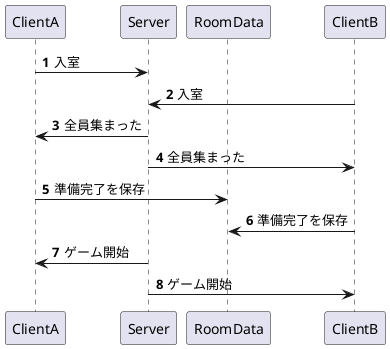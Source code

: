 @startuml
'https://plantuml.com/sequence-diagram

autonumber

participant ClientA
participant Server
participant RoomData
participant ClientB

ClientA->Server:入室
ClientB->Server:入室

ClientA<-Server:全員集まった
ClientB<-Server:全員集まった

ClientA->RoomData:準備完了を保存
ClientB->RoomData:準備完了を保存

ClientA<-Server:ゲーム開始
ClientB<-Server:ゲーム開始

@enduml
